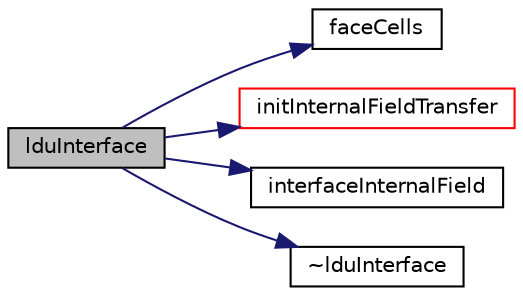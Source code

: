 digraph "lduInterface"
{
  bgcolor="transparent";
  edge [fontname="Helvetica",fontsize="10",labelfontname="Helvetica",labelfontsize="10"];
  node [fontname="Helvetica",fontsize="10",shape=record];
  rankdir="LR";
  Node1 [label="lduInterface",height=0.2,width=0.4,color="black", fillcolor="grey75", style="filled", fontcolor="black"];
  Node1 -> Node2 [color="midnightblue",fontsize="10",style="solid",fontname="Helvetica"];
  Node2 [label="faceCells",height=0.2,width=0.4,color="black",URL="$a01301.html#a0a66d3c394cc17cb7ec479ebc0151f9a",tooltip="Return faceCell addressing. "];
  Node1 -> Node3 [color="midnightblue",fontsize="10",style="solid",fontname="Helvetica"];
  Node3 [label="initInternalFieldTransfer",height=0.2,width=0.4,color="red",URL="$a01301.html#a07b6c32ae22f4a397dc8865bb37db3fc",tooltip="Initialise transfer of internal field adjacent to the interface. "];
  Node1 -> Node4 [color="midnightblue",fontsize="10",style="solid",fontname="Helvetica"];
  Node4 [label="interfaceInternalField",height=0.2,width=0.4,color="black",URL="$a01301.html#a301265c5b6ed48c7add8f9596ac04f52",tooltip="Return the values of the given internal data adjacent to. "];
  Node1 -> Node5 [color="midnightblue",fontsize="10",style="solid",fontname="Helvetica"];
  Node5 [label="~lduInterface",height=0.2,width=0.4,color="black",URL="$a01301.html#ab5cef27b0bb6a7719b5c2614f0ce0ce5",tooltip="Destructor. "];
}
